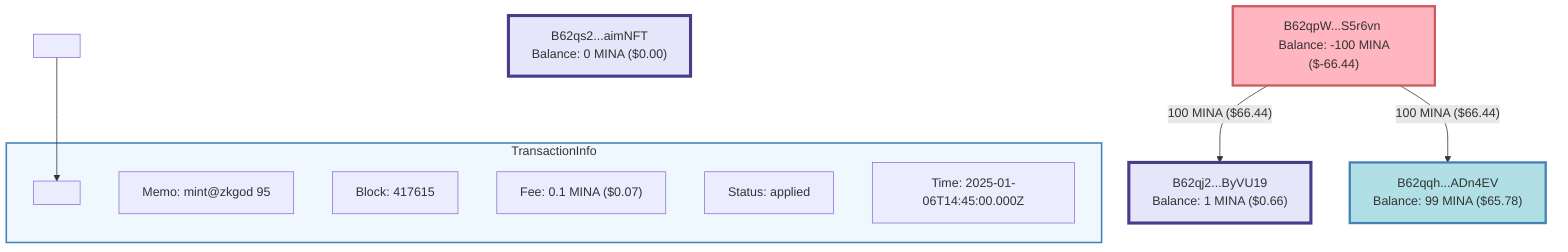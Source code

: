 graph TB
classDef zkapp fill:#e6e6fa,stroke:#483D8B,stroke-width:4px
classDef normal fill:#B0E0E6,stroke:#4682B4,stroke-width:3px
classDef negative fill:#FFB6C1,stroke:#CD5C5C,stroke-width:3px

A0["B62qj2...ByVU19 <br/> Balance: 1 MINA ($0.66)"]:::zkapp
A1["B62qpW...S5r6vn <br/> Balance: -100 MINA ($-66.44)"]:::negative
A2["B62qqh...ADn4EV <br/> Balance: 99 MINA ($65.78)"]:::normal
A3["B62qs2...aimNFT <br/> Balance: 0 MINA ($0.00)"]:::zkapp

A1 --> |"100 MINA ($66.44)"| A0
A1 --> |"100 MINA ($66.44)"| A2


Bottom[ ]:::info
subgraph TransactionInfo
    TxHash["TX: 5JuCdm...7YcDpZ"]:::info
    Memo["Memo: mint@zkgod 95"]:::info
    Block["Block: 417615"]:::info
    TxFee["Fee: 0.1 MINA ($0.07)"]:::info
    TxStatus["Status: applied"]:::info
    TxTime["Time: 2025-01-06T14:45:00.000Z"]:::info
end
style TransactionInfo fill:#F0F8FF,stroke:#4682B4,stroke-width:2px
Bottom --> TxHash[ ]:::info